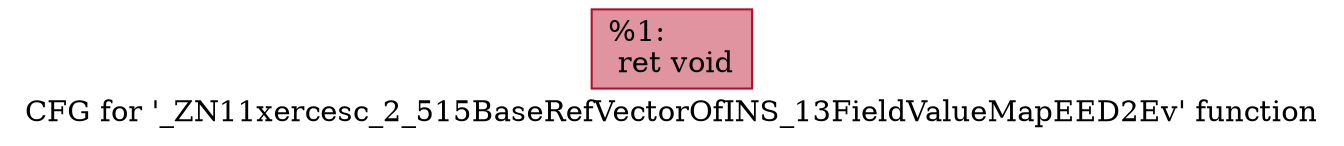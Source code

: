 digraph "CFG for '_ZN11xercesc_2_515BaseRefVectorOfINS_13FieldValueMapEED2Ev' function" {
	label="CFG for '_ZN11xercesc_2_515BaseRefVectorOfINS_13FieldValueMapEED2Ev' function";

	Node0x560876e38060 [shape=record,color="#b70d28ff", style=filled, fillcolor="#b70d2870",label="{%1:\l  ret void\l}"];
}
